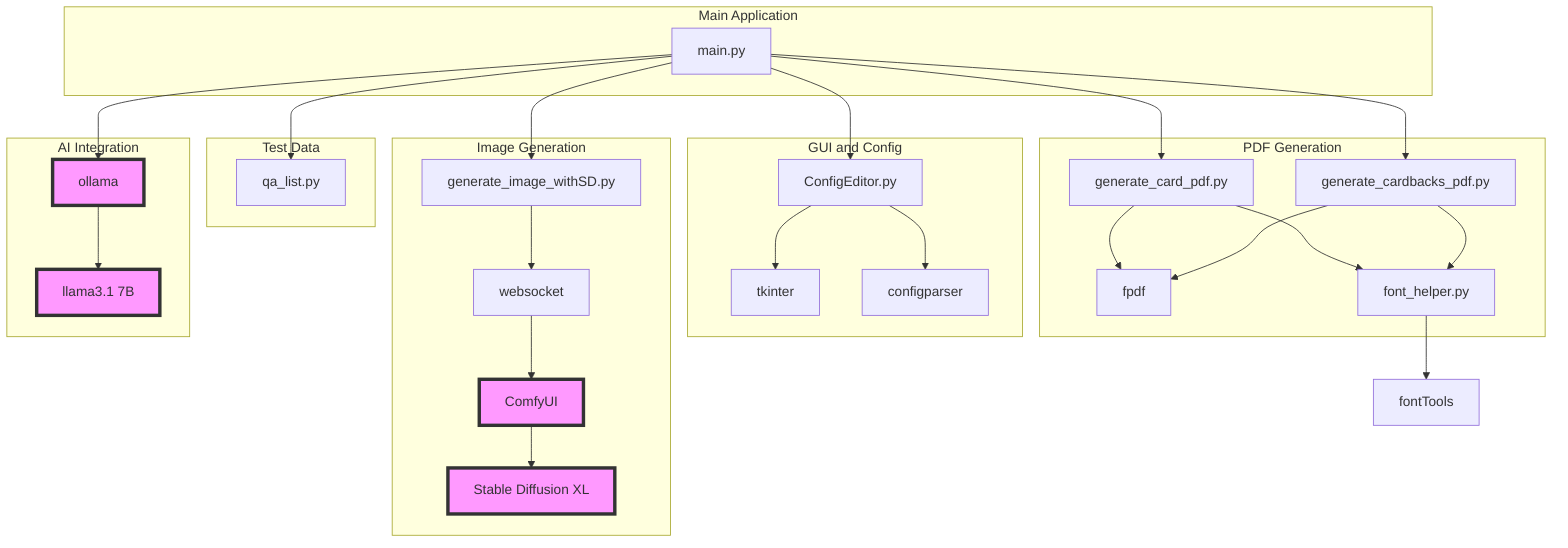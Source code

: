 graph TD
    A[main.py] --> B[ConfigEditor.py]
    A --> C[generate_card_pdf.py]
    A --> D[generate_cardbacks_pdf.py]
    A --> E[generate_image_withSD.py]
    A --> F[qa_list.py]
    
    B --> G[tkinter]
    B --> H[configparser]
    
    C --> I[fpdf]
    C --> J[font_helper.py]
    
    D --> I
    D --> J
    
    E --> K[websocket]
    
    J --> L[fontTools]
    
    A --> M[ollama]
    
    K --> N[ComfyUI]
    N --> O[Stable Diffusion XL]
    
    M --> P[llama3.1 7B]
    
    subgraph "Main Application"
        A
    end
    
    subgraph "GUI and Config"
        B
        G
        H
    end
    
    subgraph "PDF Generation"
        C
        D
        I
        J
    end
    
    subgraph "Image Generation"
        E
        K
        N
        O
    end
    
    subgraph "Test Data"
        F
    end
    
    subgraph "AI Integration"
        M
        P
    end

    classDef externalSystem fill:#f9f,stroke:#333,stroke-width:4px;
    class M,N,O,P externalSystem;